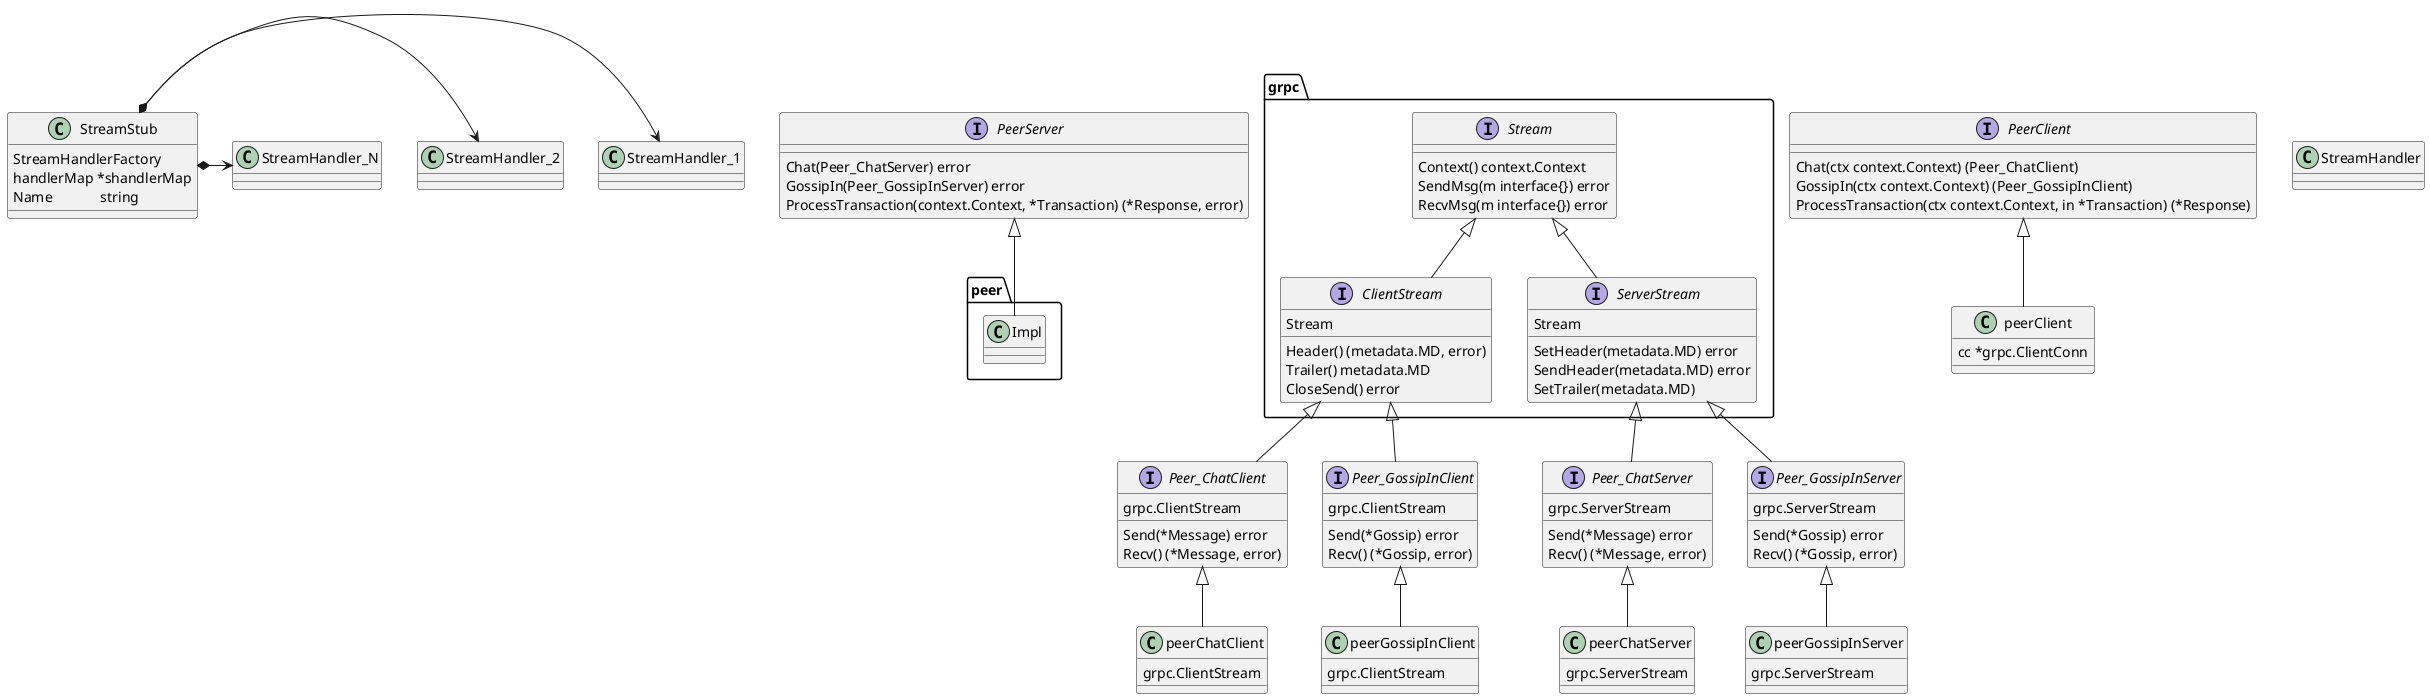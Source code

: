@startuml

interface grpc.Stream  {
	Context() context.Context
	SendMsg(m interface{}) error
	RecvMsg(m interface{}) error
}
interface grpc.ClientStream  {
	Header() (metadata.MD, error)
	Trailer() metadata.MD
	CloseSend() error
	Stream
}
interface grpc.ServerStream  {
	SetHeader(metadata.MD) error
	SendHeader(metadata.MD) error
	SetTrailer(metadata.MD)
	Stream
}
grpc.Stream <|-- grpc.ClientStream
grpc.Stream <|-- grpc.ServerStream


interface PeerServer  {
	Chat(Peer_ChatServer) error
	GossipIn(Peer_GossipInServer) error
	ProcessTransaction(context.Context, *Transaction) (*Response, error)
}
PeerServer <|-- peer.Impl


interface Peer_ChatServer  {
	Send(*Message) error
	Recv() (*Message, error)
	grpc.ServerStream
}

class peerChatServer {
	grpc.ServerStream
}
grpc.ServerStream <|-- Peer_ChatServer
Peer_ChatServer <|-- peerChatServer



interface Peer_GossipInServer  {
	Send(*Gossip) error
	Recv() (*Gossip, error)
	grpc.ServerStream
}
class peerGossipInServer  {
	grpc.ServerStream
}
grpc.ServerStream <|-- Peer_GossipInServer
Peer_GossipInServer <|-- peerGossipInServer



interface PeerClient  {
	Chat(ctx context.Context) (Peer_ChatClient)
	GossipIn(ctx context.Context) (Peer_GossipInClient)
	ProcessTransaction(ctx context.Context, in *Transaction) (*Response)
}
class peerClient  {
	cc *grpc.ClientConn
}
PeerClient <|-- peerClient



interface Peer_ChatClient  {
	Send(*Message) error
	Recv() (*Message, error)
	grpc.ClientStream
}
class peerChatClient  {
	grpc.ClientStream
}
Peer_ChatClient <|-- peerChatClient
grpc.ClientStream <|-- Peer_ChatClient


interface Peer_GossipInClient  {
	Send(*Gossip) error
	Recv() (*Gossip, error)
	grpc.ClientStream
}
class peerGossipInClient  {
	grpc.ClientStream
}
Peer_GossipInClient <|-- peerGossipInClient
grpc.ClientStream <|-- Peer_GossipInClient


class StreamStub {
	StreamHandlerFactory
	handlerMap *shandlerMap
	Name 		string
}

class StreamHandler {
}

StreamStub *-> StreamHandler_1
StreamStub *-> StreamHandler_2
StreamStub *-> StreamHandler_N

@enduml


interface RemoteLedger  {
	BlocksRetriever
	StateRetriever
}

interface BlockChainAccessor  {
	GetBlockByNumber(blockNumber uint64) (*pb.Block, error)
	GetBlockchainSize() uint64
	GetCurrentStateHash() (stateHash []byte, err error)
}

interface BlockChainModifier  {
	ApplyStateDelta(id {}, delta *statemgmt.StateDelta) error
	RollbackStateDelta(id {}) error
	CommitStateDelta(id {}) error
	EmptyState() error
	PutBlock(blockNumber uint64, block *pb.Block) error
}

interface BlockChainUtil  {
	HashBlock(block *pb.Block) ([]byte, error)
	VerifyBlockchain(start, finish uint64) (uint64, error)
}

interface StateAccessor  {
	GetStateSnapshot() (*state.StateSnapshot, error)
	GetStateDelta(blockNumber uint64) (*statemgmt.StateDelta, error)
}

interface MessageHandler  {
	RemoteLedger
	HandleMessage(msg *pb.Message) error
	SendMessage(msg *pb.Message) error
	To() (pb.PeerEndpoint, error)
	Stop() error
}
RemoteLedger <|-- MessageHandler

interface MessageHandlerCoordinator  {
	Peer
	SecurityAccessor
	BlockChainAccessor
	BlockChainModifier
	BlockChainUtil
	StateAccessor
	Discoverer

	RegisterHandler(messageHandler MessageHandler) error
	DeregisterHandler(messageHandler MessageHandler) error
	Broadcast(*pb.Message, pb.PeerEndpoint_interface) []error
	Unicast(*pb.Message, *pb.PeerID) error
	GetPeers() (*pb.PeersMessage, error)
	GetRemoteLedger(receiver *pb.PeerID) (RemoteLedger, error)
	PeersDiscovered(*pb.PeersMessage) error
	ExecuteTransaction(transaction *pb.Transaction) *pb.Response
}

Peer <|-- MessageHandlerCoordinator
BlockChainAccessor <|-- MessageHandlerCoordinator
BlockChainModifier <|-- MessageHandlerCoordinator

MessageHandlerCoordinator --|> BlockChainUtil
MessageHandlerCoordinator --|> Discoverer
MessageHandlerCoordinator --|> StateAccessor
MessageHandlerCoordinator --|> SecurityAccessor




interface ChatStream  {
	Send(*pb.Message) error
	Recv() (*pb.Message, error)
}

interface SecurityAccessor  {
	GetSecHelper() crypto.Peer
}

interface TransactionProccesor  {
	ProcessTransactionMsg(*pb.Message, *pb.Transaction) *pb.Response
}

interface Engine  {
	TransactionProccesor
	HandlerFactory(MessageHandler) (LegacyMessageHandler, error)
}
TransactionProccesor <|-- Engine
Engine <|-- help.EngineImpl

class Impl {
	handlerFactory HandlerFactory
	handlerMap     *handlerMap
	ledgerWrapper  *ledgerWrapper
	secHelper      crypto.Peer
	engine         Engine
	reconnectOnce  sync.Once
	discHelper     discovery.Discovery
}
MessageHandlerCoordinator <|-- Impl
Impl o--> ledgerWrapper
Impl o--> handlerMap
Impl *--> Engine


class Handler  {
	ToPeerEndpoint                *pb.PeerEndpoint
	Coordinator                   MessageHandlerCoordinator
	ChatStream                    ChatStream
	doneChan                      chan struct{}
	FSM                           *fsm.FSM
	syncBlocks                    chan *pb.SyncBlocks
	snapshotRequestHandler        *syncStateSnapshotRequestHandler
	syncStateDeltasRequestHandler *syncStateDeltasHandler
	syncBlocksRequestHandler      *syncBlocksRequestHandler
}
Handler *--> Impl
Handler *--> ChatStream
Handler --|> MessageHandler
handlerMap *--> MessageHandler


class help.EngineImpl {
	consenter    consensus.Consenter
	helper       *Helper
	peerEndpoint *pb.PeerEndpoint
	consensusFan *util.MessageFan
}
help.EngineImpl o--> consensus.Consenter

consensus.Consenter <|-- noops.Noops
consensus.Consenter <|-- pbft.obcBatch
pbft.obcBatch <|-- pbft.pbftCore


interface BlocksRetriever  {
	RequestBlocks(*pb.SyncBlockRange) (<-chan *pb.SyncBlocks, error)
}

interface StateRetriever  {
	RequestStateSnapshot() (<-chan *pb.SyncStateSnapshot, error)
	RequestStateDeltas(syncBlockRange *pb.SyncBlockRange)
}

StateRetriever <|-- RemoteLedger
BlocksRetriever <|-- RemoteLedger

